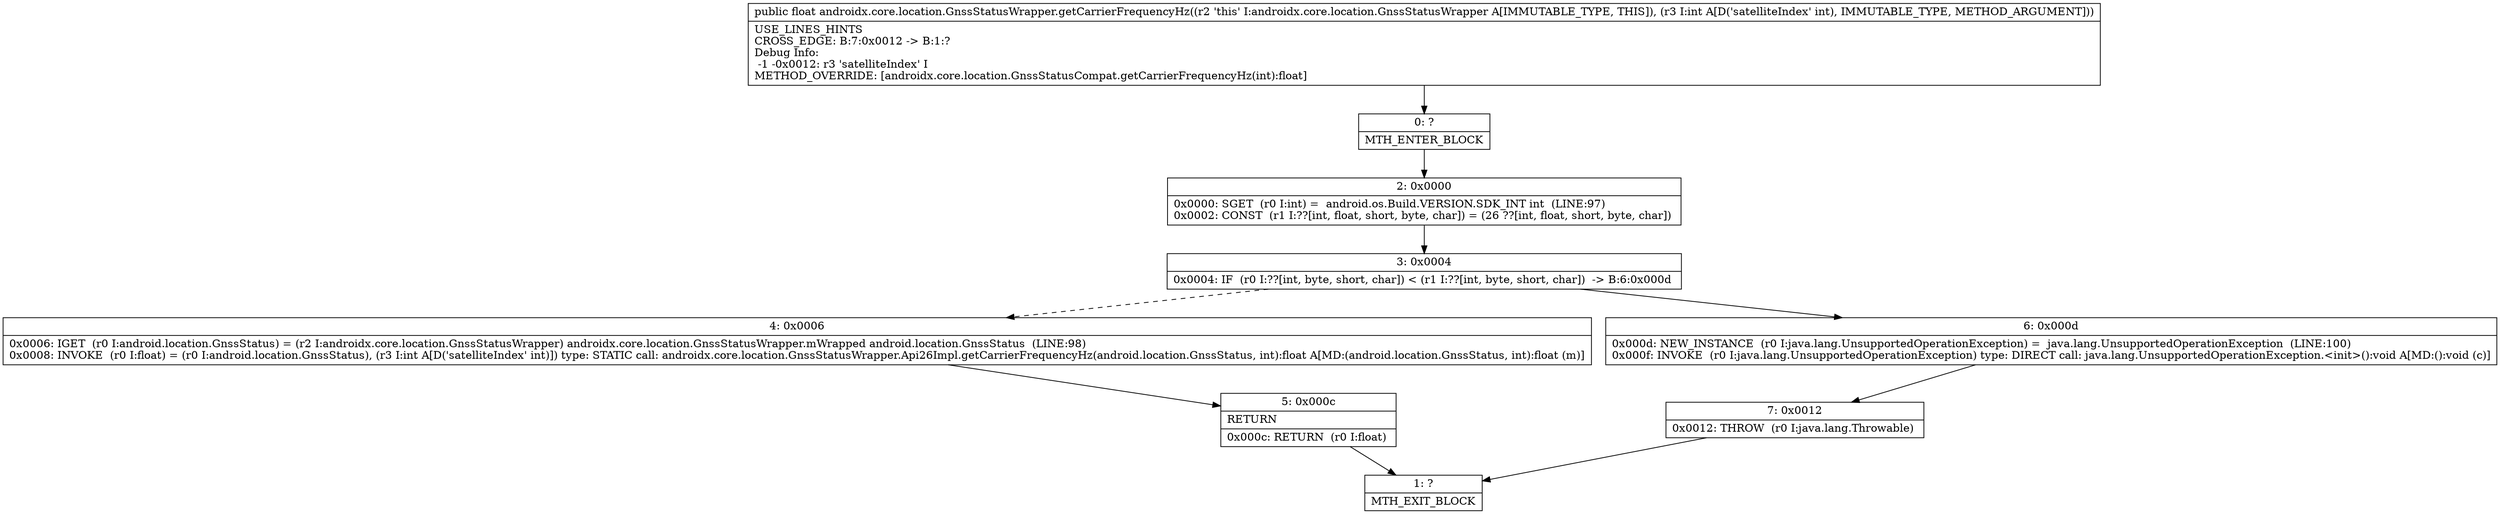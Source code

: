 digraph "CFG forandroidx.core.location.GnssStatusWrapper.getCarrierFrequencyHz(I)F" {
Node_0 [shape=record,label="{0\:\ ?|MTH_ENTER_BLOCK\l}"];
Node_2 [shape=record,label="{2\:\ 0x0000|0x0000: SGET  (r0 I:int) =  android.os.Build.VERSION.SDK_INT int  (LINE:97)\l0x0002: CONST  (r1 I:??[int, float, short, byte, char]) = (26 ??[int, float, short, byte, char]) \l}"];
Node_3 [shape=record,label="{3\:\ 0x0004|0x0004: IF  (r0 I:??[int, byte, short, char]) \< (r1 I:??[int, byte, short, char])  \-\> B:6:0x000d \l}"];
Node_4 [shape=record,label="{4\:\ 0x0006|0x0006: IGET  (r0 I:android.location.GnssStatus) = (r2 I:androidx.core.location.GnssStatusWrapper) androidx.core.location.GnssStatusWrapper.mWrapped android.location.GnssStatus  (LINE:98)\l0x0008: INVOKE  (r0 I:float) = (r0 I:android.location.GnssStatus), (r3 I:int A[D('satelliteIndex' int)]) type: STATIC call: androidx.core.location.GnssStatusWrapper.Api26Impl.getCarrierFrequencyHz(android.location.GnssStatus, int):float A[MD:(android.location.GnssStatus, int):float (m)]\l}"];
Node_5 [shape=record,label="{5\:\ 0x000c|RETURN\l|0x000c: RETURN  (r0 I:float) \l}"];
Node_1 [shape=record,label="{1\:\ ?|MTH_EXIT_BLOCK\l}"];
Node_6 [shape=record,label="{6\:\ 0x000d|0x000d: NEW_INSTANCE  (r0 I:java.lang.UnsupportedOperationException) =  java.lang.UnsupportedOperationException  (LINE:100)\l0x000f: INVOKE  (r0 I:java.lang.UnsupportedOperationException) type: DIRECT call: java.lang.UnsupportedOperationException.\<init\>():void A[MD:():void (c)]\l}"];
Node_7 [shape=record,label="{7\:\ 0x0012|0x0012: THROW  (r0 I:java.lang.Throwable) \l}"];
MethodNode[shape=record,label="{public float androidx.core.location.GnssStatusWrapper.getCarrierFrequencyHz((r2 'this' I:androidx.core.location.GnssStatusWrapper A[IMMUTABLE_TYPE, THIS]), (r3 I:int A[D('satelliteIndex' int), IMMUTABLE_TYPE, METHOD_ARGUMENT]))  | USE_LINES_HINTS\lCROSS_EDGE: B:7:0x0012 \-\> B:1:?\lDebug Info:\l  \-1 \-0x0012: r3 'satelliteIndex' I\lMETHOD_OVERRIDE: [androidx.core.location.GnssStatusCompat.getCarrierFrequencyHz(int):float]\l}"];
MethodNode -> Node_0;Node_0 -> Node_2;
Node_2 -> Node_3;
Node_3 -> Node_4[style=dashed];
Node_3 -> Node_6;
Node_4 -> Node_5;
Node_5 -> Node_1;
Node_6 -> Node_7;
Node_7 -> Node_1;
}

